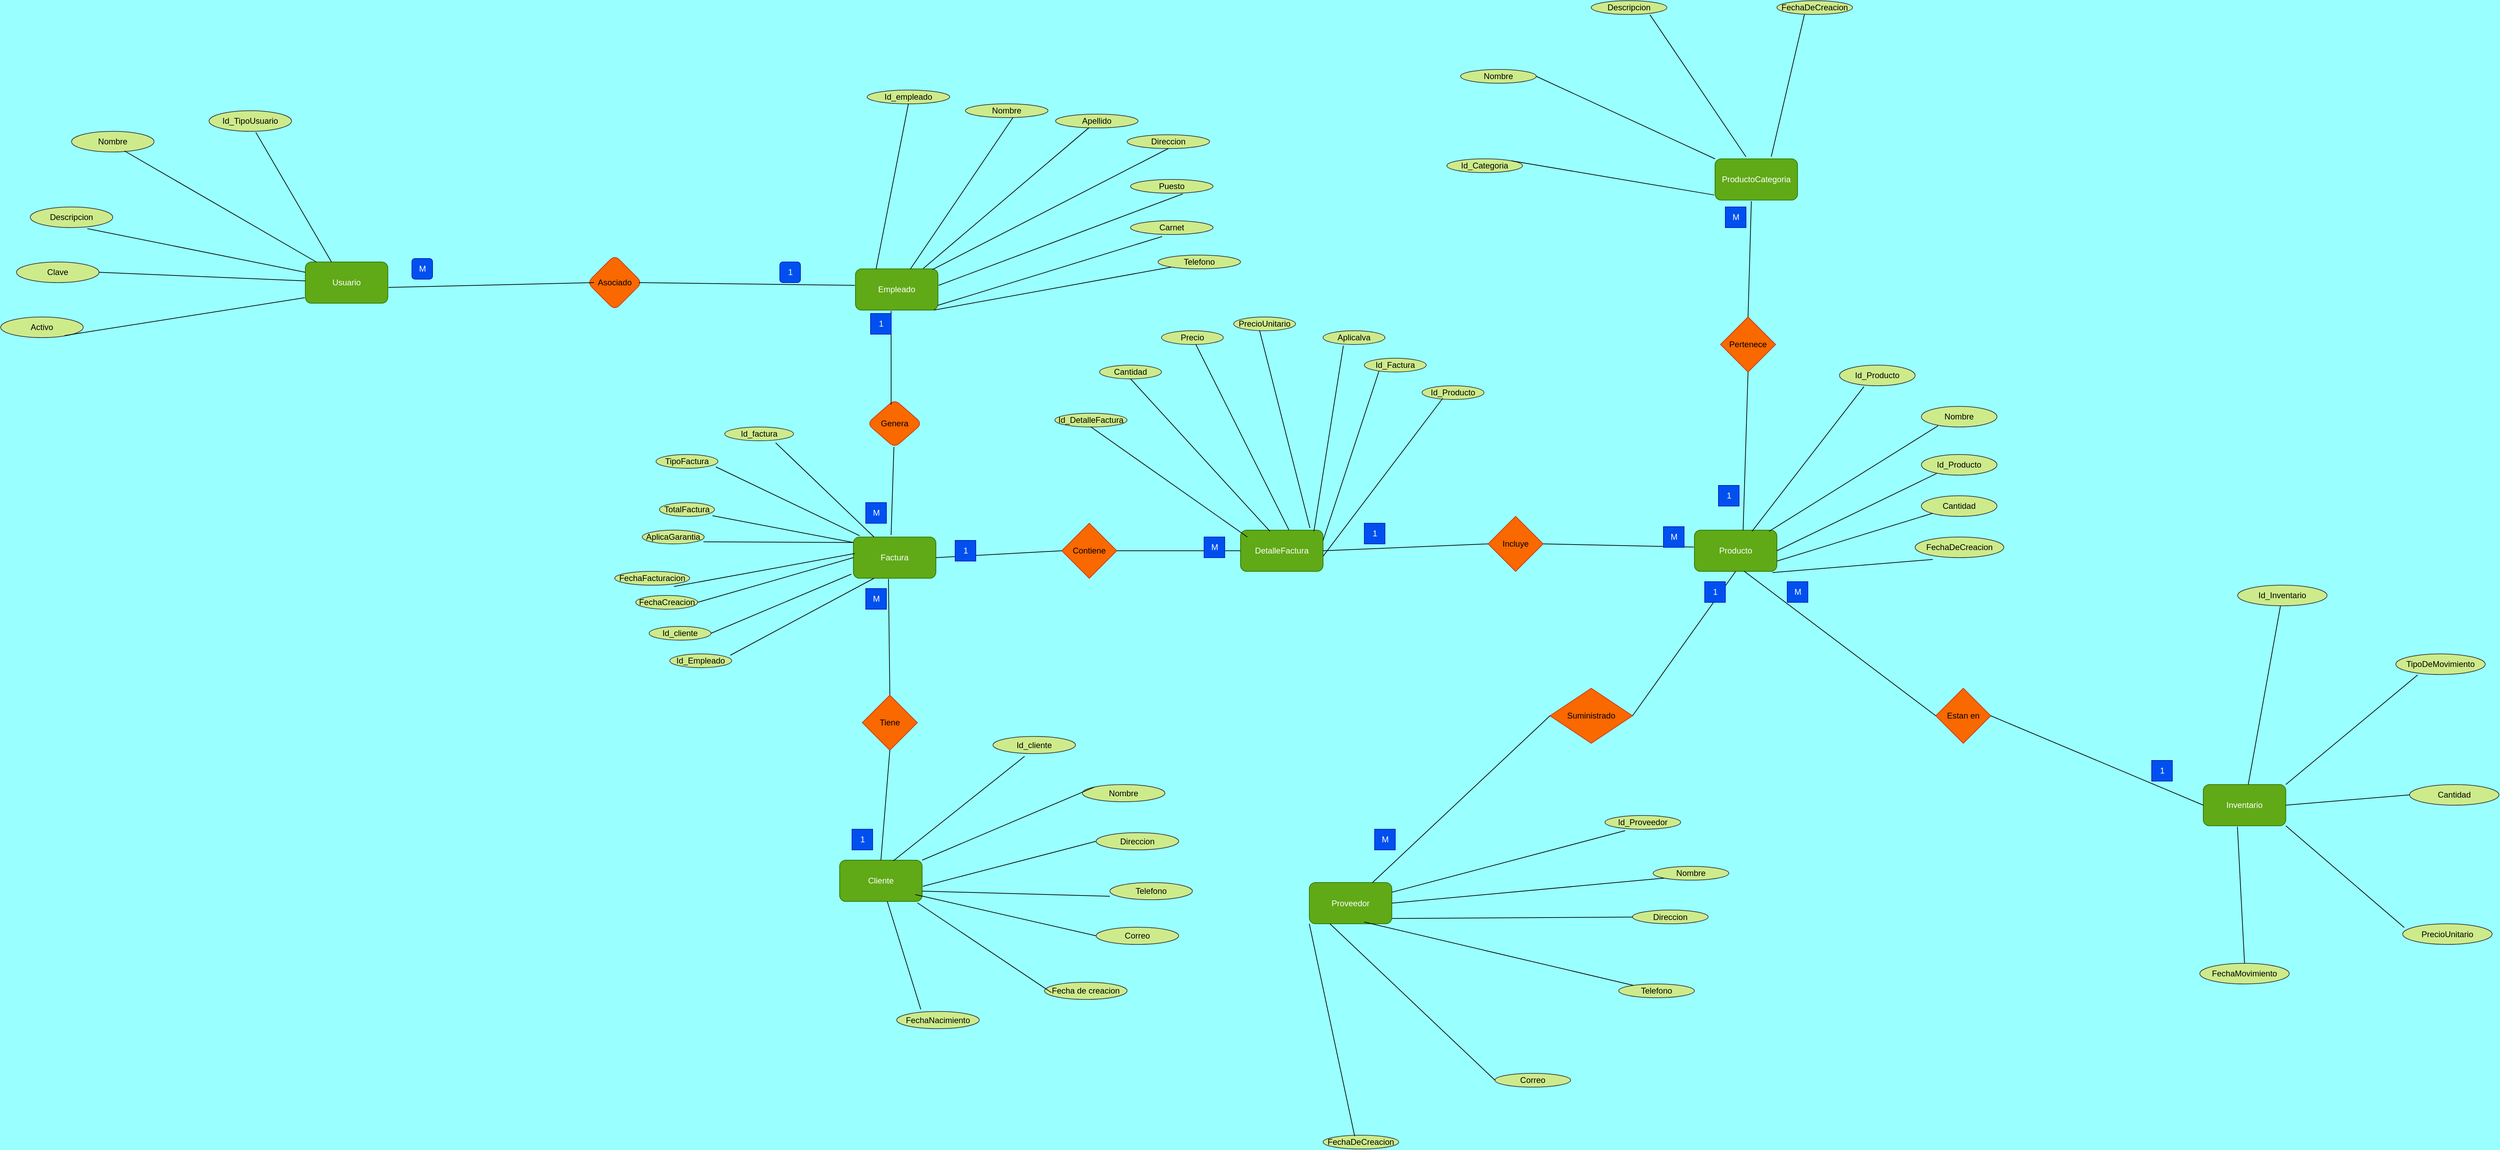 <mxfile version="20.8.16" type="device"><diagram name="Página-1" id="YVcT3IeeDYbr6WlcHKoZ"><mxGraphModel dx="1787" dy="1733" grid="1" gridSize="10" guides="1" tooltips="1" connect="1" arrows="1" fold="1" page="1" pageScale="1" pageWidth="827" pageHeight="1169" background="#99FFFF" math="0" shadow="0"><root><mxCell id="0"/><mxCell id="1" parent="0"/><mxCell id="ksjoouuHBvgyIV_1gJHu-1" value="Proveedor" style="rounded=1;whiteSpace=wrap;html=1;fillColor=#60a917;fontColor=#ffffff;strokeColor=#2D7600;" parent="1" vertex="1"><mxGeometry x="1490" y="1172.5" width="120" height="60" as="geometry"/></mxCell><mxCell id="ksjoouuHBvgyIV_1gJHu-2" value="Cliente" style="rounded=1;whiteSpace=wrap;html=1;fillColor=#60a917;fontColor=#ffffff;strokeColor=#2D7600;" parent="1" vertex="1"><mxGeometry x="807" y="1140" width="120" height="60" as="geometry"/></mxCell><mxCell id="ksjoouuHBvgyIV_1gJHu-4" value="ProductoCategoria" style="rounded=1;whiteSpace=wrap;html=1;fillColor=#60a917;fontColor=#ffffff;strokeColor=#2D7600;" parent="1" vertex="1"><mxGeometry x="2080" y="120" width="120" height="60" as="geometry"/></mxCell><mxCell id="ksjoouuHBvgyIV_1gJHu-5" value="Factura" style="rounded=1;whiteSpace=wrap;html=1;fillColor=#60a917;fontColor=#ffffff;strokeColor=#2D7600;" parent="1" vertex="1"><mxGeometry x="827" y="670" width="120" height="60" as="geometry"/></mxCell><mxCell id="ksjoouuHBvgyIV_1gJHu-6" value="Producto" style="rounded=1;whiteSpace=wrap;html=1;fillColor=#60a917;fontColor=#ffffff;strokeColor=#2D7600;" parent="1" vertex="1"><mxGeometry x="2050" y="660" width="120" height="60" as="geometry"/></mxCell><mxCell id="ksjoouuHBvgyIV_1gJHu-7" value="Usuario" style="rounded=1;whiteSpace=wrap;html=1;fillColor=#60a917;fontColor=#ffffff;strokeColor=#2D7600;" parent="1" vertex="1"><mxGeometry x="30" y="270" width="120" height="60" as="geometry"/></mxCell><mxCell id="ksjoouuHBvgyIV_1gJHu-8" value="Empleado" style="rounded=1;whiteSpace=wrap;html=1;fillColor=#60a917;fontColor=#ffffff;strokeColor=#2D7600;" parent="1" vertex="1"><mxGeometry x="830" y="280" width="120" height="60" as="geometry"/></mxCell><mxCell id="ksjoouuHBvgyIV_1gJHu-9" value="Inventario" style="rounded=1;whiteSpace=wrap;html=1;fillColor=#60a917;fontColor=#ffffff;strokeColor=#2D7600;" parent="1" vertex="1"><mxGeometry x="2790" y="1030" width="120" height="60" as="geometry"/></mxCell><mxCell id="ksjoouuHBvgyIV_1gJHu-10" value="Carnet" style="ellipse;whiteSpace=wrap;html=1;rounded=1;fillColor=#cdeb8b;strokeColor=#36393d;" parent="1" vertex="1"><mxGeometry x="1230" y="210" width="120" height="20" as="geometry"/></mxCell><mxCell id="ksjoouuHBvgyIV_1gJHu-11" value="Telefono" style="ellipse;whiteSpace=wrap;html=1;rounded=1;fillColor=#cdeb8b;strokeColor=#36393d;" parent="1" vertex="1"><mxGeometry x="1270" y="260" width="120" height="20" as="geometry"/></mxCell><mxCell id="ksjoouuHBvgyIV_1gJHu-12" value="Nombre" style="ellipse;whiteSpace=wrap;html=1;rounded=1;fillColor=#cdeb8b;strokeColor=#36393d;" parent="1" vertex="1"><mxGeometry x="-310" y="80" width="120" height="30" as="geometry"/></mxCell><mxCell id="ksjoouuHBvgyIV_1gJHu-13" value="Puesto" style="ellipse;whiteSpace=wrap;html=1;rounded=1;fillColor=#cdeb8b;strokeColor=#36393d;" parent="1" vertex="1"><mxGeometry x="1230" y="150" width="120" height="20" as="geometry"/></mxCell><mxCell id="ksjoouuHBvgyIV_1gJHu-14" value="Id_empleado" style="ellipse;whiteSpace=wrap;html=1;rounded=1;fillColor=#cdeb8b;strokeColor=#36393d;" parent="1" vertex="1"><mxGeometry x="847" y="20" width="120" height="20" as="geometry"/></mxCell><mxCell id="ksjoouuHBvgyIV_1gJHu-15" value="Direccion" style="ellipse;whiteSpace=wrap;html=1;rounded=1;fillColor=#cdeb8b;strokeColor=#36393d;" parent="1" vertex="1"><mxGeometry x="1225" y="85" width="120" height="20" as="geometry"/></mxCell><mxCell id="ksjoouuHBvgyIV_1gJHu-16" value="Nombre" style="ellipse;whiteSpace=wrap;html=1;rounded=1;fillColor=#cdeb8b;strokeColor=#36393d;" parent="1" vertex="1"><mxGeometry x="990" y="40" width="120" height="20" as="geometry"/></mxCell><mxCell id="ksjoouuHBvgyIV_1gJHu-17" value="" style="endArrow=none;html=1;rounded=1;exitX=0.633;exitY=1.05;exitDx=0;exitDy=0;exitPerimeter=0;entryX=1.008;entryY=0.4;entryDx=0;entryDy=0;entryPerimeter=0;" parent="1" source="ksjoouuHBvgyIV_1gJHu-13" target="ksjoouuHBvgyIV_1gJHu-8" edge="1"><mxGeometry width="50" height="50" relative="1" as="geometry"><mxPoint x="610" y="340" as="sourcePoint"/><mxPoint x="990" y="230" as="targetPoint"/></mxGeometry></mxCell><mxCell id="ksjoouuHBvgyIV_1gJHu-18" value="" style="endArrow=none;html=1;rounded=1;entryX=0.933;entryY=0.017;entryDx=0;entryDy=0;exitX=0.5;exitY=1;exitDx=0;exitDy=0;entryPerimeter=0;" parent="1" source="ksjoouuHBvgyIV_1gJHu-15" target="ksjoouuHBvgyIV_1gJHu-8" edge="1"><mxGeometry width="50" height="50" relative="1" as="geometry"><mxPoint x="620" y="350" as="sourcePoint"/><mxPoint x="670" y="300" as="targetPoint"/></mxGeometry></mxCell><mxCell id="ksjoouuHBvgyIV_1gJHu-19" value="" style="endArrow=none;html=1;rounded=1;entryX=1;entryY=0.883;entryDx=0;entryDy=0;entryPerimeter=0;exitX=0.383;exitY=1.15;exitDx=0;exitDy=0;exitPerimeter=0;" parent="1" source="ksjoouuHBvgyIV_1gJHu-10" target="ksjoouuHBvgyIV_1gJHu-8" edge="1"><mxGeometry width="50" height="50" relative="1" as="geometry"><mxPoint x="750" y="300" as="sourcePoint"/><mxPoint x="800" y="250" as="targetPoint"/></mxGeometry></mxCell><mxCell id="ksjoouuHBvgyIV_1gJHu-20" value="" style="endArrow=none;html=1;rounded=1;exitX=0.95;exitY=1;exitDx=0;exitDy=0;exitPerimeter=0;" parent="1" source="ksjoouuHBvgyIV_1gJHu-8" target="ksjoouuHBvgyIV_1gJHu-11" edge="1"><mxGeometry width="50" height="50" relative="1" as="geometry"><mxPoint x="860" y="250" as="sourcePoint"/><mxPoint x="910" y="200" as="targetPoint"/></mxGeometry></mxCell><mxCell id="ksjoouuHBvgyIV_1gJHu-21" value="" style="endArrow=none;html=1;rounded=1;entryX=0.667;entryY=0;entryDx=0;entryDy=0;entryPerimeter=0;exitX=0.575;exitY=1;exitDx=0;exitDy=0;exitPerimeter=0;" parent="1" source="ksjoouuHBvgyIV_1gJHu-16" target="ksjoouuHBvgyIV_1gJHu-8" edge="1"><mxGeometry width="50" height="50" relative="1" as="geometry"><mxPoint x="780" y="350" as="sourcePoint"/><mxPoint x="830" y="300" as="targetPoint"/></mxGeometry></mxCell><mxCell id="ksjoouuHBvgyIV_1gJHu-22" value="" style="endArrow=none;html=1;rounded=1;entryX=0.25;entryY=0;entryDx=0;entryDy=0;exitX=0.5;exitY=1;exitDx=0;exitDy=0;" parent="1" source="ksjoouuHBvgyIV_1gJHu-14" target="ksjoouuHBvgyIV_1gJHu-8" edge="1"><mxGeometry width="50" height="50" relative="1" as="geometry"><mxPoint x="750" y="390" as="sourcePoint"/><mxPoint x="800" y="340" as="targetPoint"/></mxGeometry></mxCell><mxCell id="ksjoouuHBvgyIV_1gJHu-23" value="Id_TipoUsuario" style="ellipse;whiteSpace=wrap;html=1;rounded=1;fillColor=#cdeb8b;strokeColor=#36393d;" parent="1" vertex="1"><mxGeometry x="-110" y="50" width="120" height="30" as="geometry"/></mxCell><mxCell id="ksjoouuHBvgyIV_1gJHu-24" value="Descripcion" style="ellipse;whiteSpace=wrap;html=1;rounded=1;fillColor=#cdeb8b;strokeColor=#36393d;" parent="1" vertex="1"><mxGeometry x="-370" y="190" width="120" height="30" as="geometry"/></mxCell><mxCell id="ksjoouuHBvgyIV_1gJHu-25" value="Activo" style="ellipse;whiteSpace=wrap;html=1;rounded=1;fillColor=#cdeb8b;strokeColor=#36393d;" parent="1" vertex="1"><mxGeometry x="-413" y="350" width="120" height="30" as="geometry"/></mxCell><mxCell id="ksjoouuHBvgyIV_1gJHu-28" value="" style="endArrow=none;html=1;rounded=1;entryX=-0.008;entryY=0.867;entryDx=0;entryDy=0;exitX=0.775;exitY=0.9;exitDx=0;exitDy=0;exitPerimeter=0;entryPerimeter=0;" parent="1" source="ksjoouuHBvgyIV_1gJHu-25" target="ksjoouuHBvgyIV_1gJHu-7" edge="1"><mxGeometry width="50" height="50" relative="1" as="geometry"><mxPoint x="-60" y="270" as="sourcePoint"/><mxPoint x="-10" y="220" as="targetPoint"/></mxGeometry></mxCell><mxCell id="ksjoouuHBvgyIV_1gJHu-29" value="" style="endArrow=none;html=1;rounded=1;entryX=0;entryY=0.25;entryDx=0;entryDy=0;exitX=0.692;exitY=1.05;exitDx=0;exitDy=0;exitPerimeter=0;" parent="1" source="ksjoouuHBvgyIV_1gJHu-24" target="ksjoouuHBvgyIV_1gJHu-7" edge="1"><mxGeometry width="50" height="50" relative="1" as="geometry"><mxPoint x="-200" y="170" as="sourcePoint"/><mxPoint y="230" as="targetPoint"/></mxGeometry></mxCell><mxCell id="ksjoouuHBvgyIV_1gJHu-30" value="" style="endArrow=none;html=1;rounded=1;entryX=0.133;entryY=0;entryDx=0;entryDy=0;entryPerimeter=0;exitX=0.642;exitY=0.95;exitDx=0;exitDy=0;exitPerimeter=0;" parent="1" source="ksjoouuHBvgyIV_1gJHu-12" target="ksjoouuHBvgyIV_1gJHu-7" edge="1"><mxGeometry width="50" height="50" relative="1" as="geometry"><mxPoint x="-40" y="290" as="sourcePoint"/><mxPoint x="10" y="240" as="targetPoint"/></mxGeometry></mxCell><mxCell id="ksjoouuHBvgyIV_1gJHu-31" value="" style="endArrow=none;html=1;rounded=1;entryX=0.567;entryY=1.05;entryDx=0;entryDy=0;entryPerimeter=0;exitX=0.317;exitY=0;exitDx=0;exitDy=0;exitPerimeter=0;" parent="1" source="ksjoouuHBvgyIV_1gJHu-7" target="ksjoouuHBvgyIV_1gJHu-23" edge="1"><mxGeometry width="50" height="50" relative="1" as="geometry"><mxPoint x="-30" y="300" as="sourcePoint"/><mxPoint x="20" y="250" as="targetPoint"/></mxGeometry></mxCell><mxCell id="ksjoouuHBvgyIV_1gJHu-32" value="Asociado" style="rhombus;whiteSpace=wrap;html=1;rounded=1;fillColor=#fa6800;fontColor=#000000;strokeColor=#C73500;" parent="1" vertex="1"><mxGeometry x="440" y="260" width="80" height="80" as="geometry"/></mxCell><mxCell id="ksjoouuHBvgyIV_1gJHu-33" value="" style="endArrow=none;html=1;rounded=1;exitX=1.008;exitY=0.617;exitDx=0;exitDy=0;exitPerimeter=0;entryX=0.125;entryY=0.5;entryDx=0;entryDy=0;entryPerimeter=0;" parent="1" source="ksjoouuHBvgyIV_1gJHu-7" target="ksjoouuHBvgyIV_1gJHu-32" edge="1"><mxGeometry width="50" height="50" relative="1" as="geometry"><mxPoint x="220" y="390" as="sourcePoint"/><mxPoint x="270" y="340" as="targetPoint"/></mxGeometry></mxCell><mxCell id="ksjoouuHBvgyIV_1gJHu-34" value="" style="endArrow=none;html=1;rounded=1;entryX=-0.008;entryY=0.4;entryDx=0;entryDy=0;entryPerimeter=0;" parent="1" target="ksjoouuHBvgyIV_1gJHu-8" edge="1"><mxGeometry width="50" height="50" relative="1" as="geometry"><mxPoint x="515" y="300" as="sourcePoint"/><mxPoint x="630" y="400" as="targetPoint"/></mxGeometry></mxCell><mxCell id="ksjoouuHBvgyIV_1gJHu-35" value="1" style="text;html=1;align=center;verticalAlign=middle;resizable=0;points=[];autosize=1;strokeColor=#001DBC;fillColor=#0050ef;rounded=1;fontColor=#ffffff;" parent="1" vertex="1"><mxGeometry x="720" y="270" width="30" height="30" as="geometry"/></mxCell><mxCell id="ksjoouuHBvgyIV_1gJHu-36" value="M" style="text;html=1;align=center;verticalAlign=middle;resizable=0;points=[];autosize=1;strokeColor=#001DBC;fillColor=#0050ef;rounded=1;fontColor=#ffffff;" parent="1" vertex="1"><mxGeometry x="185" y="265" width="30" height="30" as="geometry"/></mxCell><mxCell id="ksjoouuHBvgyIV_1gJHu-42" value="Id_cliente" style="ellipse;whiteSpace=wrap;html=1;rounded=1;fillColor=#cdeb8b;strokeColor=#36393d;" parent="1" vertex="1"><mxGeometry x="1030" y="960" width="120" height="25" as="geometry"/></mxCell><mxCell id="ksjoouuHBvgyIV_1gJHu-43" value="" style="endArrow=none;html=1;rounded=1;entryX=0.383;entryY=1.16;entryDx=0;entryDy=0;entryPerimeter=0;exitX=0.65;exitY=0.017;exitDx=0;exitDy=0;exitPerimeter=0;" parent="1" source="ksjoouuHBvgyIV_1gJHu-2" target="ksjoouuHBvgyIV_1gJHu-42" edge="1"><mxGeometry width="50" height="50" relative="1" as="geometry"><mxPoint x="930" y="1120" as="sourcePoint"/><mxPoint x="1010" y="1017.5" as="targetPoint"/></mxGeometry></mxCell><mxCell id="ksjoouuHBvgyIV_1gJHu-48" value="Correo" style="ellipse;whiteSpace=wrap;html=1;rounded=1;fillColor=#cdeb8b;strokeColor=#36393d;" parent="1" vertex="1"><mxGeometry x="1180" y="1237.5" width="120" height="25" as="geometry"/></mxCell><mxCell id="ksjoouuHBvgyIV_1gJHu-49" value="Nombre" style="ellipse;whiteSpace=wrap;html=1;rounded=1;fillColor=#cdeb8b;strokeColor=#36393d;" parent="1" vertex="1"><mxGeometry x="1160" y="1030" width="120" height="25" as="geometry"/></mxCell><mxCell id="ksjoouuHBvgyIV_1gJHu-50" value="Direccion" style="ellipse;whiteSpace=wrap;html=1;rounded=1;fillColor=#cdeb8b;strokeColor=#36393d;" parent="1" vertex="1"><mxGeometry x="1180" y="1100" width="120" height="25" as="geometry"/></mxCell><mxCell id="ksjoouuHBvgyIV_1gJHu-51" value="Telefono" style="ellipse;whiteSpace=wrap;html=1;rounded=1;fillColor=#cdeb8b;strokeColor=#36393d;" parent="1" vertex="1"><mxGeometry x="1200" y="1172.5" width="120" height="25" as="geometry"/></mxCell><mxCell id="ksjoouuHBvgyIV_1gJHu-52" value="FechaNacimiento" style="ellipse;whiteSpace=wrap;html=1;rounded=1;fillColor=#cdeb8b;strokeColor=#36393d;" parent="1" vertex="1"><mxGeometry x="890" y="1360" width="120" height="25" as="geometry"/></mxCell><mxCell id="ksjoouuHBvgyIV_1gJHu-53" value="Fecha de creacion" style="ellipse;whiteSpace=wrap;html=1;rounded=1;fillColor=#cdeb8b;strokeColor=#36393d;" parent="1" vertex="1"><mxGeometry x="1105" y="1317.5" width="120" height="25" as="geometry"/></mxCell><mxCell id="ksjoouuHBvgyIV_1gJHu-54" value="" style="endArrow=none;html=1;rounded=1;entryX=0;entryY=0;entryDx=0;entryDy=0;exitX=1;exitY=0;exitDx=0;exitDy=0;" parent="1" source="ksjoouuHBvgyIV_1gJHu-2" target="ksjoouuHBvgyIV_1gJHu-49" edge="1"><mxGeometry width="50" height="50" relative="1" as="geometry"><mxPoint x="1010" y="1205" as="sourcePoint"/><mxPoint x="1060" y="1155" as="targetPoint"/></mxGeometry></mxCell><mxCell id="ksjoouuHBvgyIV_1gJHu-55" value="" style="endArrow=none;html=1;rounded=1;exitX=0;exitY=0.5;exitDx=0;exitDy=0;entryX=1.008;entryY=0.633;entryDx=0;entryDy=0;entryPerimeter=0;" parent="1" source="ksjoouuHBvgyIV_1gJHu-50" target="ksjoouuHBvgyIV_1gJHu-2" edge="1"><mxGeometry width="50" height="50" relative="1" as="geometry"><mxPoint x="1020" y="1215" as="sourcePoint"/><mxPoint x="1070" y="1165" as="targetPoint"/></mxGeometry></mxCell><mxCell id="ksjoouuHBvgyIV_1gJHu-56" value="" style="endArrow=none;html=1;rounded=1;entryX=0;entryY=0.5;entryDx=0;entryDy=0;exitX=0.917;exitY=0.833;exitDx=0;exitDy=0;exitPerimeter=0;" parent="1" source="ksjoouuHBvgyIV_1gJHu-2" target="ksjoouuHBvgyIV_1gJHu-48" edge="1"><mxGeometry width="50" height="50" relative="1" as="geometry"><mxPoint x="1030" y="1225" as="sourcePoint"/><mxPoint x="1080" y="1175" as="targetPoint"/></mxGeometry></mxCell><mxCell id="ksjoouuHBvgyIV_1gJHu-57" value="" style="endArrow=none;html=1;rounded=1;exitX=0.292;exitY=-0.12;exitDx=0;exitDy=0;exitPerimeter=0;" parent="1" source="ksjoouuHBvgyIV_1gJHu-52" target="ksjoouuHBvgyIV_1gJHu-2" edge="1"><mxGeometry width="50" height="50" relative="1" as="geometry"><mxPoint x="1100" y="1300" as="sourcePoint"/><mxPoint x="850" y="1230" as="targetPoint"/></mxGeometry></mxCell><mxCell id="ksjoouuHBvgyIV_1gJHu-58" value="" style="endArrow=none;html=1;rounded=1;exitX=0.083;exitY=0.6;exitDx=0;exitDy=0;exitPerimeter=0;entryX=0.942;entryY=1.033;entryDx=0;entryDy=0;entryPerimeter=0;" parent="1" source="ksjoouuHBvgyIV_1gJHu-53" target="ksjoouuHBvgyIV_1gJHu-2" edge="1"><mxGeometry width="50" height="50" relative="1" as="geometry"><mxPoint x="810" y="1290" as="sourcePoint"/><mxPoint x="990" y="1220" as="targetPoint"/></mxGeometry></mxCell><mxCell id="ksjoouuHBvgyIV_1gJHu-59" value="Genera" style="rhombus;whiteSpace=wrap;html=1;rounded=1;fillColor=#fa6800;fontColor=#000000;strokeColor=#C73500;" parent="1" vertex="1"><mxGeometry x="847" y="470" width="80" height="70" as="geometry"/></mxCell><mxCell id="ksjoouuHBvgyIV_1gJHu-60" value="" style="endArrow=none;html=1;rounded=1;entryX=0.432;entryY=1.02;entryDx=0;entryDy=0;entryPerimeter=0;exitX=0.436;exitY=0.107;exitDx=0;exitDy=0;exitPerimeter=0;" parent="1" source="ksjoouuHBvgyIV_1gJHu-59" target="ksjoouuHBvgyIV_1gJHu-8" edge="1"><mxGeometry width="50" height="50" relative="1" as="geometry"><mxPoint x="780" y="510" as="sourcePoint"/><mxPoint x="830" y="460" as="targetPoint"/></mxGeometry></mxCell><mxCell id="ksjoouuHBvgyIV_1gJHu-61" value="" style="endArrow=none;html=1;rounded=1;exitX=0.457;exitY=-0.048;exitDx=0;exitDy=0;exitPerimeter=0;" parent="1" source="ksjoouuHBvgyIV_1gJHu-5" target="ksjoouuHBvgyIV_1gJHu-59" edge="1"><mxGeometry width="50" height="50" relative="1" as="geometry"><mxPoint x="862" y="630" as="sourcePoint"/><mxPoint x="912" y="580" as="targetPoint"/></mxGeometry></mxCell><mxCell id="ksjoouuHBvgyIV_1gJHu-62" value="Id_factura" style="ellipse;whiteSpace=wrap;html=1;rounded=1;fillColor=#cdeb8b;strokeColor=#36393d;" parent="1" vertex="1"><mxGeometry x="640" y="510" width="100" height="20" as="geometry"/></mxCell><mxCell id="ksjoouuHBvgyIV_1gJHu-63" value="FechaCreacion" style="ellipse;whiteSpace=wrap;html=1;rounded=1;fillColor=#cdeb8b;strokeColor=#36393d;" parent="1" vertex="1"><mxGeometry x="510.5" y="755" width="90" height="20" as="geometry"/></mxCell><mxCell id="ksjoouuHBvgyIV_1gJHu-64" value="TipoFactura" style="ellipse;whiteSpace=wrap;html=1;rounded=1;fillColor=#cdeb8b;strokeColor=#36393d;" parent="1" vertex="1"><mxGeometry x="540" y="550" width="90" height="20" as="geometry"/></mxCell><mxCell id="ksjoouuHBvgyIV_1gJHu-65" value="TotalFactura" style="ellipse;whiteSpace=wrap;html=1;rounded=1;fillColor=#cdeb8b;strokeColor=#36393d;" parent="1" vertex="1"><mxGeometry x="545" y="620" width="80" height="20" as="geometry"/></mxCell><mxCell id="ksjoouuHBvgyIV_1gJHu-66" value="AplicaGarantia" style="ellipse;whiteSpace=wrap;html=1;rounded=1;fillColor=#cdeb8b;strokeColor=#36393d;" parent="1" vertex="1"><mxGeometry x="520" y="660" width="90" height="20" as="geometry"/></mxCell><mxCell id="ksjoouuHBvgyIV_1gJHu-67" value="FechaFacturacion" style="ellipse;whiteSpace=wrap;html=1;rounded=1;fillColor=#cdeb8b;strokeColor=#36393d;" parent="1" vertex="1"><mxGeometry x="480" y="720" width="109" height="20" as="geometry"/></mxCell><mxCell id="ksjoouuHBvgyIV_1gJHu-68" value="Id_cliente" style="ellipse;whiteSpace=wrap;html=1;rounded=1;fillColor=#cdeb8b;strokeColor=#36393d;" parent="1" vertex="1"><mxGeometry x="530" y="800" width="90" height="20" as="geometry"/></mxCell><mxCell id="ksjoouuHBvgyIV_1gJHu-69" value="Id_Empleado" style="ellipse;whiteSpace=wrap;html=1;rounded=1;fillColor=#cdeb8b;strokeColor=#36393d;" parent="1" vertex="1"><mxGeometry x="560" y="840" width="90" height="20" as="geometry"/></mxCell><mxCell id="ksjoouuHBvgyIV_1gJHu-70" value="Cantidad" style="ellipse;whiteSpace=wrap;html=1;rounded=1;fillColor=#cdeb8b;strokeColor=#36393d;" parent="1" vertex="1"><mxGeometry x="1185" y="420" width="90" height="20" as="geometry"/></mxCell><mxCell id="ksjoouuHBvgyIV_1gJHu-71" value="Id_Factura" style="ellipse;whiteSpace=wrap;html=1;rounded=1;fillColor=#cdeb8b;strokeColor=#36393d;" parent="1" vertex="1"><mxGeometry x="1570" y="410" width="90" height="20" as="geometry"/></mxCell><mxCell id="ksjoouuHBvgyIV_1gJHu-72" value="" style="endArrow=none;html=1;rounded=1;entryX=0.425;entryY=1.017;entryDx=0;entryDy=0;entryPerimeter=0;exitX=0.5;exitY=0;exitDx=0;exitDy=0;" parent="1" source="ksjoouuHBvgyIV_1gJHu-73" target="ksjoouuHBvgyIV_1gJHu-5" edge="1"><mxGeometry width="50" height="50" relative="1" as="geometry"><mxPoint x="927" y="900" as="sourcePoint"/><mxPoint x="977" y="850" as="targetPoint"/></mxGeometry></mxCell><mxCell id="ksjoouuHBvgyIV_1gJHu-73" value="Tiene" style="rhombus;whiteSpace=wrap;html=1;fillColor=#fa6800;fontColor=#000000;strokeColor=#C73500;" parent="1" vertex="1"><mxGeometry x="840" y="900" width="80" height="80" as="geometry"/></mxCell><mxCell id="ksjoouuHBvgyIV_1gJHu-74" value="" style="endArrow=none;html=1;rounded=0;exitX=0.5;exitY=0;exitDx=0;exitDy=0;" parent="1" source="ksjoouuHBvgyIV_1gJHu-2" edge="1"><mxGeometry width="50" height="50" relative="1" as="geometry"><mxPoint x="800" y="1060" as="sourcePoint"/><mxPoint x="880" y="980" as="targetPoint"/></mxGeometry></mxCell><mxCell id="ksjoouuHBvgyIV_1gJHu-75" value="1" style="text;html=1;align=center;verticalAlign=middle;resizable=0;points=[];autosize=1;strokeColor=#001DBC;fillColor=#0050ef;fontColor=#ffffff;" parent="1" vertex="1"><mxGeometry x="825" y="1095" width="30" height="30" as="geometry"/></mxCell><mxCell id="ksjoouuHBvgyIV_1gJHu-76" value="M" style="text;html=1;align=center;verticalAlign=middle;resizable=0;points=[];autosize=1;strokeColor=#001DBC;fillColor=#0050ef;fontColor=#ffffff;" parent="1" vertex="1"><mxGeometry x="845" y="745" width="30" height="30" as="geometry"/></mxCell><mxCell id="ksjoouuHBvgyIV_1gJHu-77" value="" style="endArrow=none;html=1;rounded=0;entryX=0.25;entryY=0;entryDx=0;entryDy=0;exitX=0.74;exitY=1.15;exitDx=0;exitDy=0;exitPerimeter=0;" parent="1" source="ksjoouuHBvgyIV_1gJHu-62" target="ksjoouuHBvgyIV_1gJHu-5" edge="1"><mxGeometry width="50" height="50" relative="1" as="geometry"><mxPoint x="840" y="750" as="sourcePoint"/><mxPoint x="890" y="700" as="targetPoint"/></mxGeometry></mxCell><mxCell id="ksjoouuHBvgyIV_1gJHu-78" value="" style="endArrow=none;html=1;rounded=0;entryX=0.075;entryY=-0.033;entryDx=0;entryDy=0;entryPerimeter=0;exitX=0.967;exitY=0.9;exitDx=0;exitDy=0;exitPerimeter=0;" parent="1" source="ksjoouuHBvgyIV_1gJHu-64" target="ksjoouuHBvgyIV_1gJHu-5" edge="1"><mxGeometry width="50" height="50" relative="1" as="geometry"><mxPoint x="650" y="670" as="sourcePoint"/><mxPoint x="700" y="620" as="targetPoint"/></mxGeometry></mxCell><mxCell id="ksjoouuHBvgyIV_1gJHu-79" value="" style="endArrow=none;html=1;rounded=0;entryX=0;entryY=0.133;entryDx=0;entryDy=0;entryPerimeter=0;exitX=0.963;exitY=0.95;exitDx=0;exitDy=0;exitPerimeter=0;" parent="1" source="ksjoouuHBvgyIV_1gJHu-65" target="ksjoouuHBvgyIV_1gJHu-5" edge="1"><mxGeometry width="50" height="50" relative="1" as="geometry"><mxPoint x="660" y="680" as="sourcePoint"/><mxPoint x="710" y="630" as="targetPoint"/></mxGeometry></mxCell><mxCell id="ksjoouuHBvgyIV_1gJHu-80" value="" style="endArrow=none;html=1;rounded=0;entryX=0;entryY=0.133;entryDx=0;entryDy=0;entryPerimeter=0;exitX=0.989;exitY=0.85;exitDx=0;exitDy=0;exitPerimeter=0;" parent="1" source="ksjoouuHBvgyIV_1gJHu-66" target="ksjoouuHBvgyIV_1gJHu-5" edge="1"><mxGeometry width="50" height="50" relative="1" as="geometry"><mxPoint x="670" y="690" as="sourcePoint"/><mxPoint x="720" y="640" as="targetPoint"/></mxGeometry></mxCell><mxCell id="ksjoouuHBvgyIV_1gJHu-81" value="" style="endArrow=none;html=1;rounded=0;entryX=0.017;entryY=0.4;entryDx=0;entryDy=0;entryPerimeter=0;exitX=0.789;exitY=1.1;exitDx=0;exitDy=0;exitPerimeter=0;" parent="1" source="ksjoouuHBvgyIV_1gJHu-67" target="ksjoouuHBvgyIV_1gJHu-5" edge="1"><mxGeometry width="50" height="50" relative="1" as="geometry"><mxPoint x="630" y="720" as="sourcePoint"/><mxPoint x="750" y="640" as="targetPoint"/></mxGeometry></mxCell><mxCell id="ksjoouuHBvgyIV_1gJHu-82" value="" style="endArrow=none;html=1;rounded=0;entryX=0;entryY=0.5;entryDx=0;entryDy=0;exitX=1;exitY=0.5;exitDx=0;exitDy=0;" parent="1" source="ksjoouuHBvgyIV_1gJHu-63" target="ksjoouuHBvgyIV_1gJHu-5" edge="1"><mxGeometry width="50" height="50" relative="1" as="geometry"><mxPoint x="690" y="710" as="sourcePoint"/><mxPoint x="740" y="660" as="targetPoint"/></mxGeometry></mxCell><mxCell id="ksjoouuHBvgyIV_1gJHu-83" value="" style="endArrow=none;html=1;rounded=0;entryX=-0.025;entryY=0.9;entryDx=0;entryDy=0;entryPerimeter=0;exitX=1;exitY=0.5;exitDx=0;exitDy=0;" parent="1" source="ksjoouuHBvgyIV_1gJHu-68" target="ksjoouuHBvgyIV_1gJHu-5" edge="1"><mxGeometry width="50" height="50" relative="1" as="geometry"><mxPoint x="700" y="720" as="sourcePoint"/><mxPoint x="750" y="670" as="targetPoint"/></mxGeometry></mxCell><mxCell id="ksjoouuHBvgyIV_1gJHu-84" value="" style="endArrow=none;html=1;rounded=0;entryX=0.25;entryY=1;entryDx=0;entryDy=0;exitX=0.978;exitY=0.1;exitDx=0;exitDy=0;exitPerimeter=0;" parent="1" source="ksjoouuHBvgyIV_1gJHu-69" target="ksjoouuHBvgyIV_1gJHu-5" edge="1"><mxGeometry width="50" height="50" relative="1" as="geometry"><mxPoint x="710" y="730" as="sourcePoint"/><mxPoint x="760" y="680" as="targetPoint"/></mxGeometry></mxCell><mxCell id="ksjoouuHBvgyIV_1gJHu-85" value="DetalleFactura" style="rounded=1;whiteSpace=wrap;html=1;fillColor=#60a917;fontColor=#ffffff;strokeColor=#2D7600;" parent="1" vertex="1"><mxGeometry x="1390" y="660" width="120" height="60" as="geometry"/></mxCell><mxCell id="ksjoouuHBvgyIV_1gJHu-86" value="Contiene" style="rhombus;whiteSpace=wrap;html=1;fillColor=#fa6800;fontColor=#000000;strokeColor=#C73500;" parent="1" vertex="1"><mxGeometry x="1130" y="650" width="80" height="80" as="geometry"/></mxCell><mxCell id="ksjoouuHBvgyIV_1gJHu-87" value="" style="endArrow=none;html=1;rounded=0;exitX=1;exitY=0.5;exitDx=0;exitDy=0;entryX=0;entryY=0.5;entryDx=0;entryDy=0;" parent="1" source="ksjoouuHBvgyIV_1gJHu-5" target="ksjoouuHBvgyIV_1gJHu-86" edge="1"><mxGeometry width="50" height="50" relative="1" as="geometry"><mxPoint x="1020" y="750" as="sourcePoint"/><mxPoint x="1070" y="700" as="targetPoint"/></mxGeometry></mxCell><mxCell id="ksjoouuHBvgyIV_1gJHu-88" value="" style="endArrow=none;html=1;rounded=0;exitX=1;exitY=0.5;exitDx=0;exitDy=0;entryX=0;entryY=0.5;entryDx=0;entryDy=0;" parent="1" source="ksjoouuHBvgyIV_1gJHu-86" target="ksjoouuHBvgyIV_1gJHu-85" edge="1"><mxGeometry width="50" height="50" relative="1" as="geometry"><mxPoint x="1300" y="600" as="sourcePoint"/><mxPoint x="1350" y="550" as="targetPoint"/></mxGeometry></mxCell><mxCell id="ksjoouuHBvgyIV_1gJHu-89" value="Id_DetalleFactura" style="ellipse;whiteSpace=wrap;html=1;rounded=1;fillColor=#cdeb8b;strokeColor=#36393d;" parent="1" vertex="1"><mxGeometry x="1120" y="490" width="105" height="20" as="geometry"/></mxCell><mxCell id="ksjoouuHBvgyIV_1gJHu-90" value="Precio" style="ellipse;whiteSpace=wrap;html=1;rounded=1;fillColor=#cdeb8b;strokeColor=#36393d;" parent="1" vertex="1"><mxGeometry x="1275" y="370" width="90" height="20" as="geometry"/></mxCell><mxCell id="ksjoouuHBvgyIV_1gJHu-91" value="PrecioUnitario" style="ellipse;whiteSpace=wrap;html=1;rounded=1;fillColor=#cdeb8b;strokeColor=#36393d;" parent="1" vertex="1"><mxGeometry x="1380" y="350" width="90" height="20" as="geometry"/></mxCell><mxCell id="ksjoouuHBvgyIV_1gJHu-92" value="Aplicalva" style="ellipse;whiteSpace=wrap;html=1;rounded=1;fillColor=#cdeb8b;strokeColor=#36393d;" parent="1" vertex="1"><mxGeometry x="1510" y="370" width="90" height="20" as="geometry"/></mxCell><mxCell id="ksjoouuHBvgyIV_1gJHu-93" value="" style="endArrow=none;html=1;rounded=0;entryX=0.5;entryY=1;entryDx=0;entryDy=0;exitX=0.083;exitY=0.167;exitDx=0;exitDy=0;exitPerimeter=0;" parent="1" source="ksjoouuHBvgyIV_1gJHu-85" target="ksjoouuHBvgyIV_1gJHu-89" edge="1"><mxGeometry width="50" height="50" relative="1" as="geometry"><mxPoint x="1360" y="620" as="sourcePoint"/><mxPoint x="1410" y="570" as="targetPoint"/></mxGeometry></mxCell><mxCell id="ksjoouuHBvgyIV_1gJHu-94" value="" style="endArrow=none;html=1;rounded=0;entryX=0.5;entryY=1;entryDx=0;entryDy=0;exitX=0.357;exitY=0.029;exitDx=0;exitDy=0;exitPerimeter=0;" parent="1" source="ksjoouuHBvgyIV_1gJHu-85" target="ksjoouuHBvgyIV_1gJHu-70" edge="1"><mxGeometry width="50" height="50" relative="1" as="geometry"><mxPoint x="1370" y="630" as="sourcePoint"/><mxPoint x="1420" y="580" as="targetPoint"/></mxGeometry></mxCell><mxCell id="ksjoouuHBvgyIV_1gJHu-95" value="" style="endArrow=none;html=1;rounded=0;exitX=0.587;exitY=-0.003;exitDx=0;exitDy=0;exitPerimeter=0;" parent="1" source="ksjoouuHBvgyIV_1gJHu-85" target="ksjoouuHBvgyIV_1gJHu-90" edge="1"><mxGeometry width="50" height="50" relative="1" as="geometry"><mxPoint x="1380" y="640" as="sourcePoint"/><mxPoint x="1430" y="590" as="targetPoint"/></mxGeometry></mxCell><mxCell id="ksjoouuHBvgyIV_1gJHu-96" value="" style="endArrow=none;html=1;rounded=0;entryX=0.418;entryY=0.967;entryDx=0;entryDy=0;entryPerimeter=0;exitX=0.841;exitY=-0.051;exitDx=0;exitDy=0;exitPerimeter=0;" parent="1" source="ksjoouuHBvgyIV_1gJHu-85" target="ksjoouuHBvgyIV_1gJHu-91" edge="1"><mxGeometry width="50" height="50" relative="1" as="geometry"><mxPoint x="1470" y="660" as="sourcePoint"/><mxPoint x="1440" y="600" as="targetPoint"/></mxGeometry></mxCell><mxCell id="ksjoouuHBvgyIV_1gJHu-97" value="" style="endArrow=none;html=1;rounded=0;exitX=0.889;exitY=0.029;exitDx=0;exitDy=0;exitPerimeter=0;entryX=0.328;entryY=1.086;entryDx=0;entryDy=0;entryPerimeter=0;" parent="1" source="ksjoouuHBvgyIV_1gJHu-85" target="ksjoouuHBvgyIV_1gJHu-92" edge="1"><mxGeometry width="50" height="50" relative="1" as="geometry"><mxPoint x="1400" y="660" as="sourcePoint"/><mxPoint x="1450" y="610" as="targetPoint"/></mxGeometry></mxCell><mxCell id="ksjoouuHBvgyIV_1gJHu-98" value="Id_Producto" style="ellipse;whiteSpace=wrap;html=1;rounded=1;fillColor=#cdeb8b;strokeColor=#36393d;" parent="1" vertex="1"><mxGeometry x="1654" y="450" width="90" height="20" as="geometry"/></mxCell><mxCell id="ksjoouuHBvgyIV_1gJHu-99" value="" style="endArrow=none;html=1;rounded=0;exitX=1;exitY=0.25;exitDx=0;exitDy=0;entryX=0.238;entryY=0.919;entryDx=0;entryDy=0;entryPerimeter=0;" parent="1" source="ksjoouuHBvgyIV_1gJHu-85" target="ksjoouuHBvgyIV_1gJHu-71" edge="1"><mxGeometry width="50" height="50" relative="1" as="geometry"><mxPoint x="1540" y="660" as="sourcePoint"/><mxPoint x="1670" y="510" as="targetPoint"/></mxGeometry></mxCell><mxCell id="ksjoouuHBvgyIV_1gJHu-100" value="" style="endArrow=none;html=1;rounded=0;exitX=1;exitY=0.632;exitDx=0;exitDy=0;exitPerimeter=0;entryX=0.333;entryY=0.919;entryDx=0;entryDy=0;entryPerimeter=0;" parent="1" source="ksjoouuHBvgyIV_1gJHu-85" target="ksjoouuHBvgyIV_1gJHu-98" edge="1"><mxGeometry width="50" height="50" relative="1" as="geometry"><mxPoint x="1620" y="560" as="sourcePoint"/><mxPoint x="1670" y="510" as="targetPoint"/></mxGeometry></mxCell><mxCell id="ksjoouuHBvgyIV_1gJHu-101" value="Incluye" style="rhombus;whiteSpace=wrap;html=1;fillColor=#fa6800;fontColor=#000000;strokeColor=#C73500;" parent="1" vertex="1"><mxGeometry x="1750" y="640" width="80" height="80" as="geometry"/></mxCell><mxCell id="ksjoouuHBvgyIV_1gJHu-102" value="" style="endArrow=none;html=1;rounded=0;exitX=1;exitY=0.5;exitDx=0;exitDy=0;entryX=0;entryY=0.5;entryDx=0;entryDy=0;" parent="1" source="ksjoouuHBvgyIV_1gJHu-85" target="ksjoouuHBvgyIV_1gJHu-101" edge="1"><mxGeometry width="50" height="50" relative="1" as="geometry"><mxPoint x="1540" y="790" as="sourcePoint"/><mxPoint x="1590" y="740" as="targetPoint"/></mxGeometry></mxCell><mxCell id="ksjoouuHBvgyIV_1gJHu-103" value="" style="endArrow=none;html=1;rounded=0;exitX=1;exitY=0.5;exitDx=0;exitDy=0;entryX=-0.008;entryY=0.41;entryDx=0;entryDy=0;entryPerimeter=0;" parent="1" source="ksjoouuHBvgyIV_1gJHu-101" target="ksjoouuHBvgyIV_1gJHu-6" edge="1"><mxGeometry width="50" height="50" relative="1" as="geometry"><mxPoint x="1910" y="710" as="sourcePoint"/><mxPoint x="1960" y="660" as="targetPoint"/></mxGeometry></mxCell><mxCell id="ksjoouuHBvgyIV_1gJHu-104" value="Id_Producto" style="ellipse;whiteSpace=wrap;html=1;rounded=1;fillColor=#cdeb8b;strokeColor=#36393d;" parent="1" vertex="1"><mxGeometry x="2261" y="420" width="110" height="30" as="geometry"/></mxCell><mxCell id="ksjoouuHBvgyIV_1gJHu-105" value="Nombre" style="ellipse;whiteSpace=wrap;html=1;rounded=1;fillColor=#cdeb8b;strokeColor=#36393d;" parent="1" vertex="1"><mxGeometry x="2380" y="480" width="110" height="30" as="geometry"/></mxCell><mxCell id="ksjoouuHBvgyIV_1gJHu-106" value="Id_Producto" style="ellipse;whiteSpace=wrap;html=1;rounded=1;fillColor=#cdeb8b;strokeColor=#36393d;" parent="1" vertex="1"><mxGeometry x="2380" y="550" width="110" height="30" as="geometry"/></mxCell><mxCell id="ksjoouuHBvgyIV_1gJHu-107" value="Cantidad" style="ellipse;whiteSpace=wrap;html=1;rounded=1;fillColor=#cdeb8b;strokeColor=#36393d;" parent="1" vertex="1"><mxGeometry x="2380" y="610" width="110" height="30" as="geometry"/></mxCell><mxCell id="ksjoouuHBvgyIV_1gJHu-108" value="FechaDeCreacion" style="ellipse;whiteSpace=wrap;html=1;rounded=1;fillColor=#cdeb8b;strokeColor=#36393d;" parent="1" vertex="1"><mxGeometry x="2371" y="670" width="129" height="30" as="geometry"/></mxCell><mxCell id="ksjoouuHBvgyIV_1gJHu-109" value="Id_Proveedor" style="ellipse;whiteSpace=wrap;html=1;rounded=1;fillColor=#cdeb8b;strokeColor=#36393d;" parent="1" vertex="1"><mxGeometry x="1920" y="1075" width="110" height="20" as="geometry"/></mxCell><mxCell id="ksjoouuHBvgyIV_1gJHu-110" value="" style="endArrow=none;html=1;rounded=0;exitX=0.698;exitY=0.029;exitDx=0;exitDy=0;exitPerimeter=0;entryX=0.324;entryY=1.038;entryDx=0;entryDy=0;entryPerimeter=0;" parent="1" source="ksjoouuHBvgyIV_1gJHu-6" target="ksjoouuHBvgyIV_1gJHu-104" edge="1"><mxGeometry width="50" height="50" relative="1" as="geometry"><mxPoint x="2210" y="630" as="sourcePoint"/><mxPoint x="2260" y="580" as="targetPoint"/></mxGeometry></mxCell><mxCell id="ksjoouuHBvgyIV_1gJHu-111" value="" style="endArrow=none;html=1;rounded=0;exitX=0.905;exitY=0.029;exitDx=0;exitDy=0;exitPerimeter=0;entryX=0.221;entryY=0.943;entryDx=0;entryDy=0;entryPerimeter=0;" parent="1" source="ksjoouuHBvgyIV_1gJHu-6" target="ksjoouuHBvgyIV_1gJHu-105" edge="1"><mxGeometry width="50" height="50" relative="1" as="geometry"><mxPoint x="2210" y="630" as="sourcePoint"/><mxPoint x="2260" y="580" as="targetPoint"/></mxGeometry></mxCell><mxCell id="ksjoouuHBvgyIV_1gJHu-112" value="" style="endArrow=none;html=1;rounded=0;exitX=1;exitY=0.5;exitDx=0;exitDy=0;entryX=0.203;entryY=0.919;entryDx=0;entryDy=0;entryPerimeter=0;" parent="1" source="ksjoouuHBvgyIV_1gJHu-6" target="ksjoouuHBvgyIV_1gJHu-106" edge="1"><mxGeometry width="50" height="50" relative="1" as="geometry"><mxPoint x="2220" y="640" as="sourcePoint"/><mxPoint x="2270" y="590" as="targetPoint"/></mxGeometry></mxCell><mxCell id="ksjoouuHBvgyIV_1gJHu-113" value="" style="endArrow=none;html=1;rounded=0;exitX=1;exitY=0.75;exitDx=0;exitDy=0;entryX=0;entryY=1;entryDx=0;entryDy=0;" parent="1" source="ksjoouuHBvgyIV_1gJHu-6" target="ksjoouuHBvgyIV_1gJHu-107" edge="1"><mxGeometry width="50" height="50" relative="1" as="geometry"><mxPoint x="2230" y="650" as="sourcePoint"/><mxPoint x="2280" y="600" as="targetPoint"/></mxGeometry></mxCell><mxCell id="ksjoouuHBvgyIV_1gJHu-114" value="" style="endArrow=none;html=1;rounded=0;exitX=0.944;exitY=1.029;exitDx=0;exitDy=0;exitPerimeter=0;entryX=0.199;entryY=1.086;entryDx=0;entryDy=0;entryPerimeter=0;" parent="1" source="ksjoouuHBvgyIV_1gJHu-6" target="ksjoouuHBvgyIV_1gJHu-108" edge="1"><mxGeometry width="50" height="50" relative="1" as="geometry"><mxPoint x="2240" y="660" as="sourcePoint"/><mxPoint x="2290" y="610" as="targetPoint"/></mxGeometry></mxCell><mxCell id="ksjoouuHBvgyIV_1gJHu-115" value="Pertenece" style="rhombus;whiteSpace=wrap;html=1;fillColor=#fa6800;fontColor=#000000;strokeColor=#C73500;" parent="1" vertex="1"><mxGeometry x="2088" y="350" width="80" height="80" as="geometry"/></mxCell><mxCell id="ksjoouuHBvgyIV_1gJHu-116" value="" style="endArrow=none;html=1;rounded=0;entryX=0.5;entryY=1;entryDx=0;entryDy=0;exitX=0.59;exitY=0.007;exitDx=0;exitDy=0;exitPerimeter=0;" parent="1" source="ksjoouuHBvgyIV_1gJHu-6" target="ksjoouuHBvgyIV_1gJHu-115" edge="1"><mxGeometry width="50" height="50" relative="1" as="geometry"><mxPoint x="2110" y="650" as="sourcePoint"/><mxPoint x="2080" y="580" as="targetPoint"/></mxGeometry></mxCell><mxCell id="ksjoouuHBvgyIV_1gJHu-117" value="" style="endArrow=none;html=1;rounded=0;entryX=0.44;entryY=1.026;entryDx=0;entryDy=0;entryPerimeter=0;exitX=0.5;exitY=0;exitDx=0;exitDy=0;" parent="1" source="ksjoouuHBvgyIV_1gJHu-115" target="ksjoouuHBvgyIV_1gJHu-4" edge="1"><mxGeometry width="50" height="50" relative="1" as="geometry"><mxPoint x="1980" y="360" as="sourcePoint"/><mxPoint x="2030" y="310" as="targetPoint"/></mxGeometry></mxCell><mxCell id="ksjoouuHBvgyIV_1gJHu-118" value="Nombre" style="ellipse;whiteSpace=wrap;html=1;rounded=1;fillColor=#cdeb8b;strokeColor=#36393d;" parent="1" vertex="1"><mxGeometry x="1710" y="-10" width="110" height="20" as="geometry"/></mxCell><mxCell id="ksjoouuHBvgyIV_1gJHu-119" value="Id_Categoria" style="ellipse;whiteSpace=wrap;html=1;rounded=1;fillColor=#cdeb8b;strokeColor=#36393d;" parent="1" vertex="1"><mxGeometry x="1690" y="120" width="110" height="20" as="geometry"/></mxCell><mxCell id="ksjoouuHBvgyIV_1gJHu-120" value="Descripcion" style="ellipse;whiteSpace=wrap;html=1;rounded=1;fillColor=#cdeb8b;strokeColor=#36393d;" parent="1" vertex="1"><mxGeometry x="1900" y="-110" width="110" height="20" as="geometry"/></mxCell><mxCell id="ksjoouuHBvgyIV_1gJHu-121" value="FechaDeCreacion" style="ellipse;whiteSpace=wrap;html=1;rounded=1;fillColor=#cdeb8b;strokeColor=#36393d;" parent="1" vertex="1"><mxGeometry x="2170" y="-110" width="110" height="20" as="geometry"/></mxCell><mxCell id="ksjoouuHBvgyIV_1gJHu-122" value="" style="endArrow=none;html=1;rounded=0;entryX=0;entryY=0;entryDx=0;entryDy=0;exitX=1;exitY=0.5;exitDx=0;exitDy=0;" parent="1" source="ksjoouuHBvgyIV_1gJHu-118" target="ksjoouuHBvgyIV_1gJHu-4" edge="1"><mxGeometry width="50" height="50" relative="1" as="geometry"><mxPoint x="1910" y="70" as="sourcePoint"/><mxPoint x="1960" y="20" as="targetPoint"/></mxGeometry></mxCell><mxCell id="ksjoouuHBvgyIV_1gJHu-123" value="" style="endArrow=none;html=1;rounded=0;exitX=1;exitY=0;exitDx=0;exitDy=0;entryX=-0.012;entryY=0.876;entryDx=0;entryDy=0;entryPerimeter=0;" parent="1" source="ksjoouuHBvgyIV_1gJHu-119" target="ksjoouuHBvgyIV_1gJHu-4" edge="1"><mxGeometry width="50" height="50" relative="1" as="geometry"><mxPoint x="1920" y="80" as="sourcePoint"/><mxPoint x="2090" y="180" as="targetPoint"/></mxGeometry></mxCell><mxCell id="ksjoouuHBvgyIV_1gJHu-124" value="" style="endArrow=none;html=1;rounded=0;entryX=0.775;entryY=1.017;entryDx=0;entryDy=0;entryPerimeter=0;exitX=0.375;exitY=-0.05;exitDx=0;exitDy=0;exitPerimeter=0;" parent="1" source="ksjoouuHBvgyIV_1gJHu-4" target="ksjoouuHBvgyIV_1gJHu-120" edge="1"><mxGeometry width="50" height="50" relative="1" as="geometry"><mxPoint x="1930" y="90" as="sourcePoint"/><mxPoint x="1980" y="40" as="targetPoint"/></mxGeometry></mxCell><mxCell id="ksjoouuHBvgyIV_1gJHu-125" value="" style="endArrow=none;html=1;rounded=0;entryX=0.364;entryY=1;entryDx=0;entryDy=0;entryPerimeter=0;exitX=0.681;exitY=-0.05;exitDx=0;exitDy=0;exitPerimeter=0;" parent="1" source="ksjoouuHBvgyIV_1gJHu-4" target="ksjoouuHBvgyIV_1gJHu-121" edge="1"><mxGeometry width="50" height="50" relative="1" as="geometry"><mxPoint x="2170" y="120" as="sourcePoint"/><mxPoint x="1990" y="50" as="targetPoint"/></mxGeometry></mxCell><mxCell id="ksjoouuHBvgyIV_1gJHu-126" value="Suministrado" style="rhombus;whiteSpace=wrap;html=1;fillColor=#fa6800;fontColor=#000000;strokeColor=#C73500;" parent="1" vertex="1"><mxGeometry x="1840" y="890" width="120" height="80" as="geometry"/></mxCell><mxCell id="ksjoouuHBvgyIV_1gJHu-127" value="" style="endArrow=none;html=1;rounded=0;exitX=1;exitY=0.5;exitDx=0;exitDy=0;entryX=0.5;entryY=1;entryDx=0;entryDy=0;" parent="1" source="ksjoouuHBvgyIV_1gJHu-126" target="ksjoouuHBvgyIV_1gJHu-6" edge="1"><mxGeometry width="50" height="50" relative="1" as="geometry"><mxPoint x="2050" y="900" as="sourcePoint"/><mxPoint x="2100" y="850" as="targetPoint"/></mxGeometry></mxCell><mxCell id="ksjoouuHBvgyIV_1gJHu-128" value="" style="endArrow=none;html=1;rounded=0;entryX=0;entryY=0.5;entryDx=0;entryDy=0;" parent="1" source="ksjoouuHBvgyIV_1gJHu-1" target="ksjoouuHBvgyIV_1gJHu-126" edge="1"><mxGeometry width="50" height="50" relative="1" as="geometry"><mxPoint x="1710" y="1095.0" as="sourcePoint"/><mxPoint x="1760" y="1045.0" as="targetPoint"/></mxGeometry></mxCell><mxCell id="ksjoouuHBvgyIV_1gJHu-129" value="Nombre" style="ellipse;whiteSpace=wrap;html=1;rounded=1;fillColor=#cdeb8b;strokeColor=#36393d;" parent="1" vertex="1"><mxGeometry x="1990" y="1149" width="110" height="20" as="geometry"/></mxCell><mxCell id="ksjoouuHBvgyIV_1gJHu-130" value="Direccion" style="ellipse;whiteSpace=wrap;html=1;rounded=1;fillColor=#cdeb8b;strokeColor=#36393d;" parent="1" vertex="1"><mxGeometry x="1960" y="1212.5" width="110" height="20" as="geometry"/></mxCell><mxCell id="ksjoouuHBvgyIV_1gJHu-131" value="Telefono" style="ellipse;whiteSpace=wrap;html=1;rounded=1;fillColor=#cdeb8b;strokeColor=#36393d;" parent="1" vertex="1"><mxGeometry x="1940" y="1320" width="110" height="20" as="geometry"/></mxCell><mxCell id="ksjoouuHBvgyIV_1gJHu-132" value="Correo" style="ellipse;whiteSpace=wrap;html=1;rounded=1;fillColor=#cdeb8b;strokeColor=#36393d;" parent="1" vertex="1"><mxGeometry x="1760" y="1450" width="110" height="20" as="geometry"/></mxCell><mxCell id="ksjoouuHBvgyIV_1gJHu-133" value="FechaDeCreacion" style="ellipse;whiteSpace=wrap;html=1;rounded=1;fillColor=#cdeb8b;strokeColor=#36393d;" parent="1" vertex="1"><mxGeometry x="1510" y="1540" width="110" height="20" as="geometry"/></mxCell><mxCell id="ksjoouuHBvgyIV_1gJHu-134" value="" style="endArrow=none;html=1;rounded=0;entryX=0.267;entryY=1.1;entryDx=0;entryDy=0;entryPerimeter=0;" parent="1" source="ksjoouuHBvgyIV_1gJHu-1" target="ksjoouuHBvgyIV_1gJHu-109" edge="1"><mxGeometry width="50" height="50" relative="1" as="geometry"><mxPoint x="1630" y="1190" as="sourcePoint"/><mxPoint x="1700" y="1230" as="targetPoint"/></mxGeometry></mxCell><mxCell id="ksjoouuHBvgyIV_1gJHu-135" value="" style="endArrow=none;html=1;rounded=0;entryX=0;entryY=1;entryDx=0;entryDy=0;exitX=1;exitY=0.5;exitDx=0;exitDy=0;" parent="1" source="ksjoouuHBvgyIV_1gJHu-1" target="ksjoouuHBvgyIV_1gJHu-129" edge="1"><mxGeometry width="50" height="50" relative="1" as="geometry"><mxPoint x="1660" y="1290.0" as="sourcePoint"/><mxPoint x="1710" y="1240.0" as="targetPoint"/></mxGeometry></mxCell><mxCell id="ksjoouuHBvgyIV_1gJHu-136" value="" style="endArrow=none;html=1;rounded=0;exitX=1.004;exitY=0.871;exitDx=0;exitDy=0;exitPerimeter=0;" parent="1" source="ksjoouuHBvgyIV_1gJHu-1" target="ksjoouuHBvgyIV_1gJHu-130" edge="1"><mxGeometry width="50" height="50" relative="1" as="geometry"><mxPoint x="1670" y="1300.0" as="sourcePoint"/><mxPoint x="1720" y="1250.0" as="targetPoint"/></mxGeometry></mxCell><mxCell id="ksjoouuHBvgyIV_1gJHu-137" value="" style="endArrow=none;html=1;rounded=0;" parent="1" target="ksjoouuHBvgyIV_1gJHu-131" edge="1"><mxGeometry width="50" height="50" relative="1" as="geometry"><mxPoint x="1570" y="1230" as="sourcePoint"/><mxPoint x="1730" y="1260.0" as="targetPoint"/></mxGeometry></mxCell><mxCell id="ksjoouuHBvgyIV_1gJHu-138" value="" style="endArrow=none;html=1;rounded=0;entryX=0;entryY=0.5;entryDx=0;entryDy=0;exitX=0.25;exitY=1;exitDx=0;exitDy=0;" parent="1" source="ksjoouuHBvgyIV_1gJHu-1" target="ksjoouuHBvgyIV_1gJHu-132" edge="1"><mxGeometry width="50" height="50" relative="1" as="geometry"><mxPoint x="1690" y="1320.0" as="sourcePoint"/><mxPoint x="1740" y="1270.0" as="targetPoint"/></mxGeometry></mxCell><mxCell id="ksjoouuHBvgyIV_1gJHu-139" value="" style="endArrow=none;html=1;rounded=0;exitX=0.418;exitY=0.072;exitDx=0;exitDy=0;exitPerimeter=0;entryX=0;entryY=1;entryDx=0;entryDy=0;" parent="1" source="ksjoouuHBvgyIV_1gJHu-133" target="ksjoouuHBvgyIV_1gJHu-1" edge="1"><mxGeometry width="50" height="50" relative="1" as="geometry"><mxPoint x="1580" y="1450" as="sourcePoint"/><mxPoint x="1630" y="1400" as="targetPoint"/></mxGeometry></mxCell><mxCell id="ksjoouuHBvgyIV_1gJHu-140" value="Estan en" style="rhombus;whiteSpace=wrap;html=1;fillColor=#fa6800;fontColor=#000000;strokeColor=#C73500;" parent="1" vertex="1"><mxGeometry x="2401" y="890" width="80" height="80" as="geometry"/></mxCell><mxCell id="ksjoouuHBvgyIV_1gJHu-141" value="" style="endArrow=none;html=1;rounded=0;exitX=0.603;exitY=0.995;exitDx=0;exitDy=0;exitPerimeter=0;entryX=0;entryY=0.5;entryDx=0;entryDy=0;" parent="1" source="ksjoouuHBvgyIV_1gJHu-6" target="ksjoouuHBvgyIV_1gJHu-140" edge="1"><mxGeometry width="50" height="50" relative="1" as="geometry"><mxPoint x="2220" y="860" as="sourcePoint"/><mxPoint x="2270" y="810" as="targetPoint"/></mxGeometry></mxCell><mxCell id="ksjoouuHBvgyIV_1gJHu-142" value="" style="endArrow=none;html=1;rounded=0;exitX=0;exitY=0.5;exitDx=0;exitDy=0;entryX=1;entryY=0.5;entryDx=0;entryDy=0;" parent="1" source="ksjoouuHBvgyIV_1gJHu-9" target="ksjoouuHBvgyIV_1gJHu-140" edge="1"><mxGeometry width="50" height="50" relative="1" as="geometry"><mxPoint x="2720" y="1020" as="sourcePoint"/><mxPoint x="2440" y="1030" as="targetPoint"/></mxGeometry></mxCell><mxCell id="ksjoouuHBvgyIV_1gJHu-143" value="Id_Inventario" style="ellipse;whiteSpace=wrap;html=1;fillColor=#cdeb8b;strokeColor=#36393d;" parent="1" vertex="1"><mxGeometry x="2840" y="740" width="130" height="30" as="geometry"/></mxCell><mxCell id="ksjoouuHBvgyIV_1gJHu-144" value="TipoDeMovimiento" style="ellipse;whiteSpace=wrap;html=1;fillColor=#cdeb8b;strokeColor=#36393d;" parent="1" vertex="1"><mxGeometry x="3070" y="840" width="130" height="30" as="geometry"/></mxCell><mxCell id="ksjoouuHBvgyIV_1gJHu-145" value="Cantidad" style="ellipse;whiteSpace=wrap;html=1;fillColor=#cdeb8b;strokeColor=#36393d;" parent="1" vertex="1"><mxGeometry x="3090" y="1030" width="130" height="30" as="geometry"/></mxCell><mxCell id="ksjoouuHBvgyIV_1gJHu-146" value="PrecioUnitario" style="ellipse;whiteSpace=wrap;html=1;fillColor=#cdeb8b;strokeColor=#36393d;" parent="1" vertex="1"><mxGeometry x="3080" y="1232.5" width="130" height="30" as="geometry"/></mxCell><mxCell id="ksjoouuHBvgyIV_1gJHu-147" value="FechaMovimiento" style="ellipse;whiteSpace=wrap;html=1;fillColor=#cdeb8b;strokeColor=#36393d;" parent="1" vertex="1"><mxGeometry x="2785" y="1290" width="130" height="30" as="geometry"/></mxCell><mxCell id="ksjoouuHBvgyIV_1gJHu-148" value="" style="endArrow=none;html=1;rounded=0;" parent="1" source="ksjoouuHBvgyIV_1gJHu-9" target="ksjoouuHBvgyIV_1gJHu-143" edge="1"><mxGeometry width="50" height="50" relative="1" as="geometry"><mxPoint x="2860" y="1020" as="sourcePoint"/><mxPoint x="2850" y="890" as="targetPoint"/></mxGeometry></mxCell><mxCell id="ksjoouuHBvgyIV_1gJHu-149" value="" style="endArrow=none;html=1;rounded=0;exitX=1;exitY=0;exitDx=0;exitDy=0;entryX=0.244;entryY=1.022;entryDx=0;entryDy=0;entryPerimeter=0;" parent="1" source="ksjoouuHBvgyIV_1gJHu-9" target="ksjoouuHBvgyIV_1gJHu-144" edge="1"><mxGeometry width="50" height="50" relative="1" as="geometry"><mxPoint x="2810" y="950" as="sourcePoint"/><mxPoint x="2860" y="900" as="targetPoint"/></mxGeometry></mxCell><mxCell id="ksjoouuHBvgyIV_1gJHu-150" value="" style="endArrow=none;html=1;rounded=0;entryX=0;entryY=0.5;entryDx=0;entryDy=0;exitX=1;exitY=0.5;exitDx=0;exitDy=0;" parent="1" source="ksjoouuHBvgyIV_1gJHu-9" target="ksjoouuHBvgyIV_1gJHu-145" edge="1"><mxGeometry width="50" height="50" relative="1" as="geometry"><mxPoint x="2820" y="960" as="sourcePoint"/><mxPoint x="2870" y="910" as="targetPoint"/></mxGeometry></mxCell><mxCell id="ksjoouuHBvgyIV_1gJHu-151" value="" style="endArrow=none;html=1;rounded=0;exitX=1;exitY=1;exitDx=0;exitDy=0;entryX=0.018;entryY=0.183;entryDx=0;entryDy=0;entryPerimeter=0;" parent="1" source="ksjoouuHBvgyIV_1gJHu-9" target="ksjoouuHBvgyIV_1gJHu-146" edge="1"><mxGeometry width="50" height="50" relative="1" as="geometry"><mxPoint x="2960" y="1067.5" as="sourcePoint"/><mxPoint x="3010" y="1017.5" as="targetPoint"/></mxGeometry></mxCell><mxCell id="ksjoouuHBvgyIV_1gJHu-152" value="" style="endArrow=none;html=1;rounded=0;entryX=0.414;entryY=1.022;entryDx=0;entryDy=0;entryPerimeter=0;exitX=0.5;exitY=0;exitDx=0;exitDy=0;" parent="1" source="ksjoouuHBvgyIV_1gJHu-147" target="ksjoouuHBvgyIV_1gJHu-9" edge="1"><mxGeometry width="50" height="50" relative="1" as="geometry"><mxPoint x="2950" y="1165" as="sourcePoint"/><mxPoint x="3000" y="1115" as="targetPoint"/></mxGeometry></mxCell><mxCell id="ksjoouuHBvgyIV_1gJHu-153" value="1" style="text;html=1;align=center;verticalAlign=middle;resizable=0;points=[];autosize=1;strokeColor=#001DBC;fillColor=#0050ef;fontColor=#ffffff;" parent="1" vertex="1"><mxGeometry x="975" y="675" width="30" height="30" as="geometry"/></mxCell><mxCell id="ksjoouuHBvgyIV_1gJHu-154" value="M" style="text;html=1;align=center;verticalAlign=middle;resizable=0;points=[];autosize=1;strokeColor=#001DBC;fillColor=#0050ef;fontColor=#ffffff;" parent="1" vertex="1"><mxGeometry x="1337" y="670" width="30" height="30" as="geometry"/></mxCell><mxCell id="ksjoouuHBvgyIV_1gJHu-157" value="1" style="text;html=1;align=center;verticalAlign=middle;resizable=0;points=[];autosize=1;strokeColor=#001DBC;fillColor=#0050ef;fontColor=#ffffff;" parent="1" vertex="1"><mxGeometry x="852" y="345" width="30" height="30" as="geometry"/></mxCell><mxCell id="ksjoouuHBvgyIV_1gJHu-158" value="M" style="text;html=1;align=center;verticalAlign=middle;resizable=0;points=[];autosize=1;strokeColor=#001DBC;fillColor=#0050ef;fontColor=#ffffff;" parent="1" vertex="1"><mxGeometry x="845" y="620" width="30" height="30" as="geometry"/></mxCell><mxCell id="ksjoouuHBvgyIV_1gJHu-159" value="1" style="text;html=1;align=center;verticalAlign=middle;resizable=0;points=[];autosize=1;strokeColor=#001DBC;fillColor=#0050ef;fontColor=#ffffff;" parent="1" vertex="1"><mxGeometry x="1570" y="650" width="30" height="30" as="geometry"/></mxCell><mxCell id="ksjoouuHBvgyIV_1gJHu-160" value="M" style="text;html=1;align=center;verticalAlign=middle;resizable=0;points=[];autosize=1;strokeColor=#001DBC;fillColor=#0050ef;fontColor=#ffffff;" parent="1" vertex="1"><mxGeometry x="2005" y="655" width="30" height="30" as="geometry"/></mxCell><mxCell id="ksjoouuHBvgyIV_1gJHu-161" value="M" style="text;html=1;align=center;verticalAlign=middle;resizable=0;points=[];autosize=1;strokeColor=#001DBC;fillColor=#0050ef;fontColor=#ffffff;" parent="1" vertex="1"><mxGeometry x="2095" y="190" width="30" height="30" as="geometry"/></mxCell><mxCell id="ksjoouuHBvgyIV_1gJHu-162" value="1" style="text;html=1;align=center;verticalAlign=middle;resizable=0;points=[];autosize=1;strokeColor=#001DBC;fillColor=#0050ef;fontColor=#ffffff;" parent="1" vertex="1"><mxGeometry x="2085" y="595" width="30" height="30" as="geometry"/></mxCell><mxCell id="ksjoouuHBvgyIV_1gJHu-163" value="1" style="text;html=1;align=center;verticalAlign=middle;resizable=0;points=[];autosize=1;strokeColor=#001DBC;fillColor=#0050ef;fontColor=#ffffff;" parent="1" vertex="1"><mxGeometry x="2065" y="735" width="30" height="30" as="geometry"/></mxCell><mxCell id="ksjoouuHBvgyIV_1gJHu-164" value="M" style="text;html=1;align=center;verticalAlign=middle;resizable=0;points=[];autosize=1;strokeColor=#001DBC;fillColor=#0050ef;fontColor=#ffffff;" parent="1" vertex="1"><mxGeometry x="1585" y="1095" width="30" height="30" as="geometry"/></mxCell><mxCell id="ksjoouuHBvgyIV_1gJHu-165" value="M" style="text;html=1;align=center;verticalAlign=middle;resizable=0;points=[];autosize=1;strokeColor=#001DBC;fillColor=#0050ef;fontColor=#ffffff;" parent="1" vertex="1"><mxGeometry x="2185" y="735" width="30" height="30" as="geometry"/></mxCell><mxCell id="ksjoouuHBvgyIV_1gJHu-166" value="1" style="text;html=1;align=center;verticalAlign=middle;resizable=0;points=[];autosize=1;strokeColor=#001DBC;fillColor=#0050ef;fontColor=#ffffff;" parent="1" vertex="1"><mxGeometry x="2715" y="995" width="30" height="30" as="geometry"/></mxCell><mxCell id="XRMVuxbnkiv6iScGG1Qf-1" value="Clave" style="ellipse;whiteSpace=wrap;html=1;rounded=1;fillColor=#cdeb8b;strokeColor=#36393d;" vertex="1" parent="1"><mxGeometry x="-390" y="270" width="120" height="30" as="geometry"/></mxCell><mxCell id="XRMVuxbnkiv6iScGG1Qf-2" value="" style="endArrow=none;html=1;rounded=0;exitX=1;exitY=0.5;exitDx=0;exitDy=0;" edge="1" parent="1" source="XRMVuxbnkiv6iScGG1Qf-1" target="ksjoouuHBvgyIV_1gJHu-7"><mxGeometry width="50" height="50" relative="1" as="geometry"><mxPoint x="20" y="300" as="sourcePoint"/><mxPoint x="70" y="250" as="targetPoint"/></mxGeometry></mxCell><mxCell id="XRMVuxbnkiv6iScGG1Qf-3" value="Apellido" style="ellipse;whiteSpace=wrap;html=1;rounded=1;fillColor=#cdeb8b;strokeColor=#36393d;" vertex="1" parent="1"><mxGeometry x="1121" y="55" width="120" height="20" as="geometry"/></mxCell><mxCell id="XRMVuxbnkiv6iScGG1Qf-4" value="" style="endArrow=none;html=1;rounded=0;exitX=0.822;exitY=-0.009;exitDx=0;exitDy=0;exitPerimeter=0;" edge="1" parent="1" source="ksjoouuHBvgyIV_1gJHu-8" target="XRMVuxbnkiv6iScGG1Qf-3"><mxGeometry width="50" height="50" relative="1" as="geometry"><mxPoint x="1090" y="210" as="sourcePoint"/><mxPoint x="1140" y="160" as="targetPoint"/></mxGeometry></mxCell><mxCell id="XRMVuxbnkiv6iScGG1Qf-6" value="" style="endArrow=none;html=1;rounded=0;exitX=1;exitY=0.75;exitDx=0;exitDy=0;entryX=0;entryY=0.8;entryDx=0;entryDy=0;entryPerimeter=0;" edge="1" parent="1" source="ksjoouuHBvgyIV_1gJHu-2" target="ksjoouuHBvgyIV_1gJHu-51"><mxGeometry width="50" height="50" relative="1" as="geometry"><mxPoint x="940" y="1100" as="sourcePoint"/><mxPoint x="990" y="1050" as="targetPoint"/></mxGeometry></mxCell></root></mxGraphModel></diagram></mxfile>